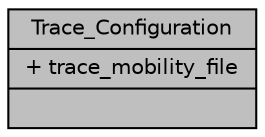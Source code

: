 digraph "Trace_Configuration"
{
 // LATEX_PDF_SIZE
  edge [fontname="Helvetica",fontsize="10",labelfontname="Helvetica",labelfontsize="10"];
  node [fontname="Helvetica",fontsize="10",shape=record];
  Node1 [label="{Trace_Configuration\n|+ trace_mobility_file\l|}",height=0.2,width=0.4,color="black", fillcolor="grey75", style="filled", fontcolor="black",tooltip=" "];
}
